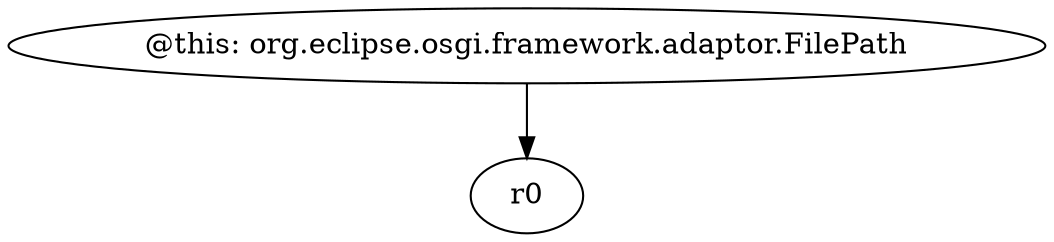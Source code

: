 digraph g {
0[label="@this: org.eclipse.osgi.framework.adaptor.FilePath"]
1[label="r0"]
0->1[label=""]
}